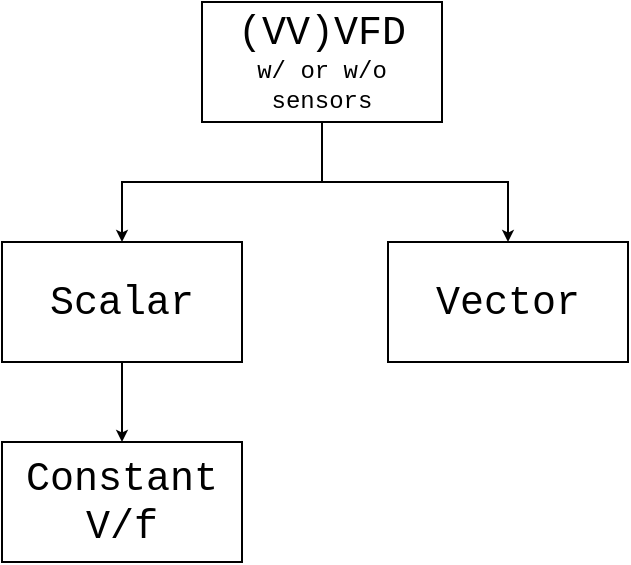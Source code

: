 <mxfile version="10.6.9" type="github"><diagram id="T7_KXSNrPICzbe6_WW-j" name="Page-1"><mxGraphModel dx="664" dy="372" grid="1" gridSize="10" guides="1" tooltips="1" connect="1" arrows="1" fold="1" page="1" pageScale="1" pageWidth="827" pageHeight="1169" math="0" shadow="0"><root><mxCell id="0"/><mxCell id="1" parent="0"/><mxCell id="O-4mjpCMQuU57lYtqEJO-4" style="edgeStyle=orthogonalEdgeStyle;rounded=0;orthogonalLoop=1;jettySize=auto;html=1;exitX=0.5;exitY=1;exitDx=0;exitDy=0;entryX=0.5;entryY=0;entryDx=0;entryDy=0;endArrow=classic;endFill=1;endSize=3;strokeColor=#000000;fontFamily=Courier New;fontSize=20;" edge="1" parent="1" source="O-4mjpCMQuU57lYtqEJO-1" target="O-4mjpCMQuU57lYtqEJO-2"><mxGeometry relative="1" as="geometry"/></mxCell><mxCell id="O-4mjpCMQuU57lYtqEJO-1" value="&lt;div&gt;&lt;font style=&quot;font-size: 20px&quot;&gt;(VV)VFD&lt;/font&gt;&lt;/div&gt;&lt;div&gt;w/ or w/o sensors&lt;br&gt;&lt;/div&gt;" style="rounded=0;whiteSpace=wrap;html=1;strokeColor=#000000;fillColor=none;fontFamily=Courier New;fontSize=12;align=center;" vertex="1" parent="1"><mxGeometry x="320" y="50" width="120" height="60" as="geometry"/></mxCell><mxCell id="O-4mjpCMQuU57lYtqEJO-7" style="edgeStyle=orthogonalEdgeStyle;rounded=0;orthogonalLoop=1;jettySize=auto;html=1;exitX=0.5;exitY=1;exitDx=0;exitDy=0;entryX=0.5;entryY=0;entryDx=0;entryDy=0;endArrow=classic;endFill=1;endSize=3;strokeColor=#000000;fontFamily=Courier New;fontSize=20;" edge="1" parent="1" source="O-4mjpCMQuU57lYtqEJO-2" target="O-4mjpCMQuU57lYtqEJO-6"><mxGeometry relative="1" as="geometry"/></mxCell><mxCell id="O-4mjpCMQuU57lYtqEJO-2" value="Scalar" style="rounded=0;whiteSpace=wrap;html=1;strokeColor=#000000;fillColor=none;fontFamily=Courier New;fontSize=20;align=center;" vertex="1" parent="1"><mxGeometry x="220" y="170" width="120" height="60" as="geometry"/></mxCell><mxCell id="O-4mjpCMQuU57lYtqEJO-5" style="edgeStyle=orthogonalEdgeStyle;rounded=0;orthogonalLoop=1;jettySize=auto;html=1;exitX=0.5;exitY=1;exitDx=0;exitDy=0;entryX=0.5;entryY=0;entryDx=0;entryDy=0;endArrow=classic;endFill=1;endSize=3;strokeColor=#000000;fontFamily=Courier New;fontSize=20;" edge="1" parent="1" source="O-4mjpCMQuU57lYtqEJO-1" target="O-4mjpCMQuU57lYtqEJO-3"><mxGeometry relative="1" as="geometry"/></mxCell><mxCell id="O-4mjpCMQuU57lYtqEJO-3" value="Vector" style="rounded=0;whiteSpace=wrap;html=1;strokeColor=#000000;fillColor=none;fontFamily=Courier New;fontSize=20;align=center;verticalAlign=middle;" vertex="1" parent="1"><mxGeometry x="413" y="170" width="120" height="60" as="geometry"/></mxCell><mxCell id="O-4mjpCMQuU57lYtqEJO-6" value="Constant V/f" style="rounded=0;whiteSpace=wrap;html=1;strokeColor=#000000;fillColor=none;fontFamily=Courier New;fontSize=20;align=center;" vertex="1" parent="1"><mxGeometry x="220" y="270" width="120" height="60" as="geometry"/></mxCell></root></mxGraphModel></diagram></mxfile>